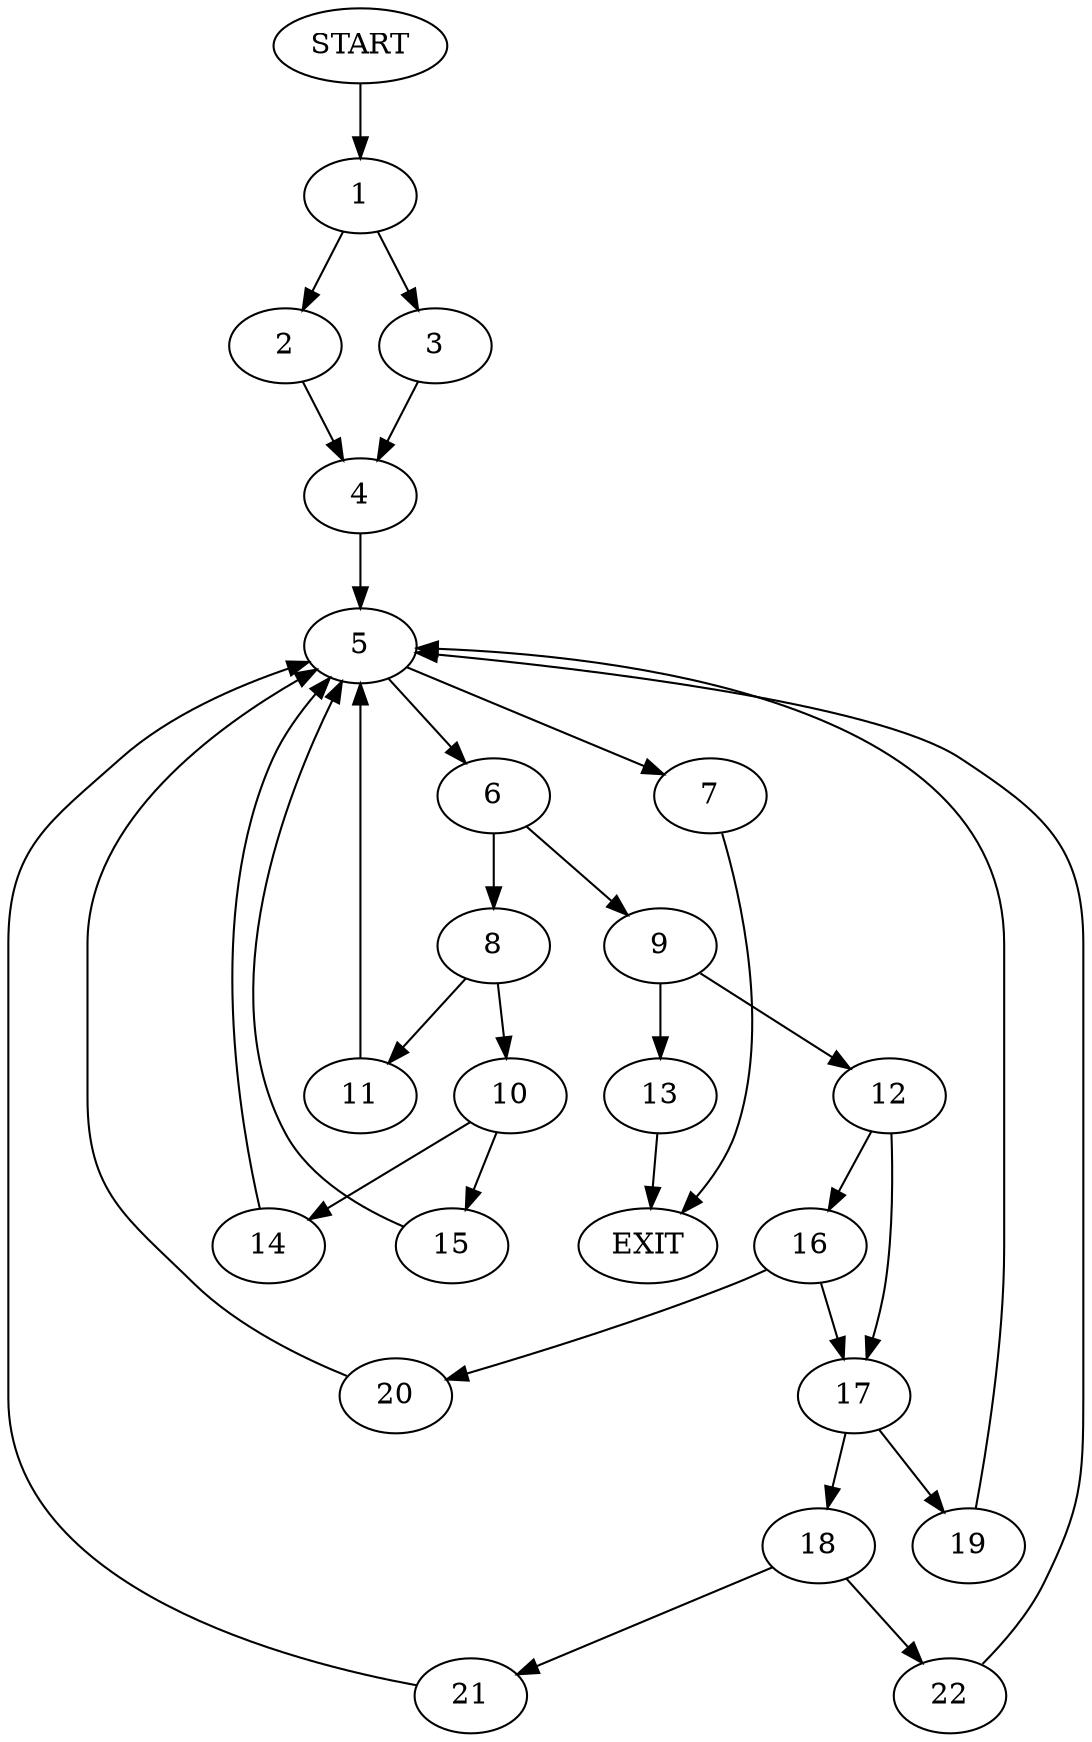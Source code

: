 digraph {
0 [label="START"]
23 [label="EXIT"]
0 -> 1
1 -> 2
1 -> 3
3 -> 4
2 -> 4
4 -> 5
5 -> 6
5 -> 7
7 -> 23
6 -> 8
6 -> 9
8 -> 10
8 -> 11
9 -> 12
9 -> 13
11 -> 5
10 -> 14
10 -> 15
15 -> 5
14 -> 5
13 -> 23
12 -> 16
12 -> 17
17 -> 18
17 -> 19
16 -> 20
16 -> 17
20 -> 5
19 -> 5
18 -> 21
18 -> 22
22 -> 5
21 -> 5
}
